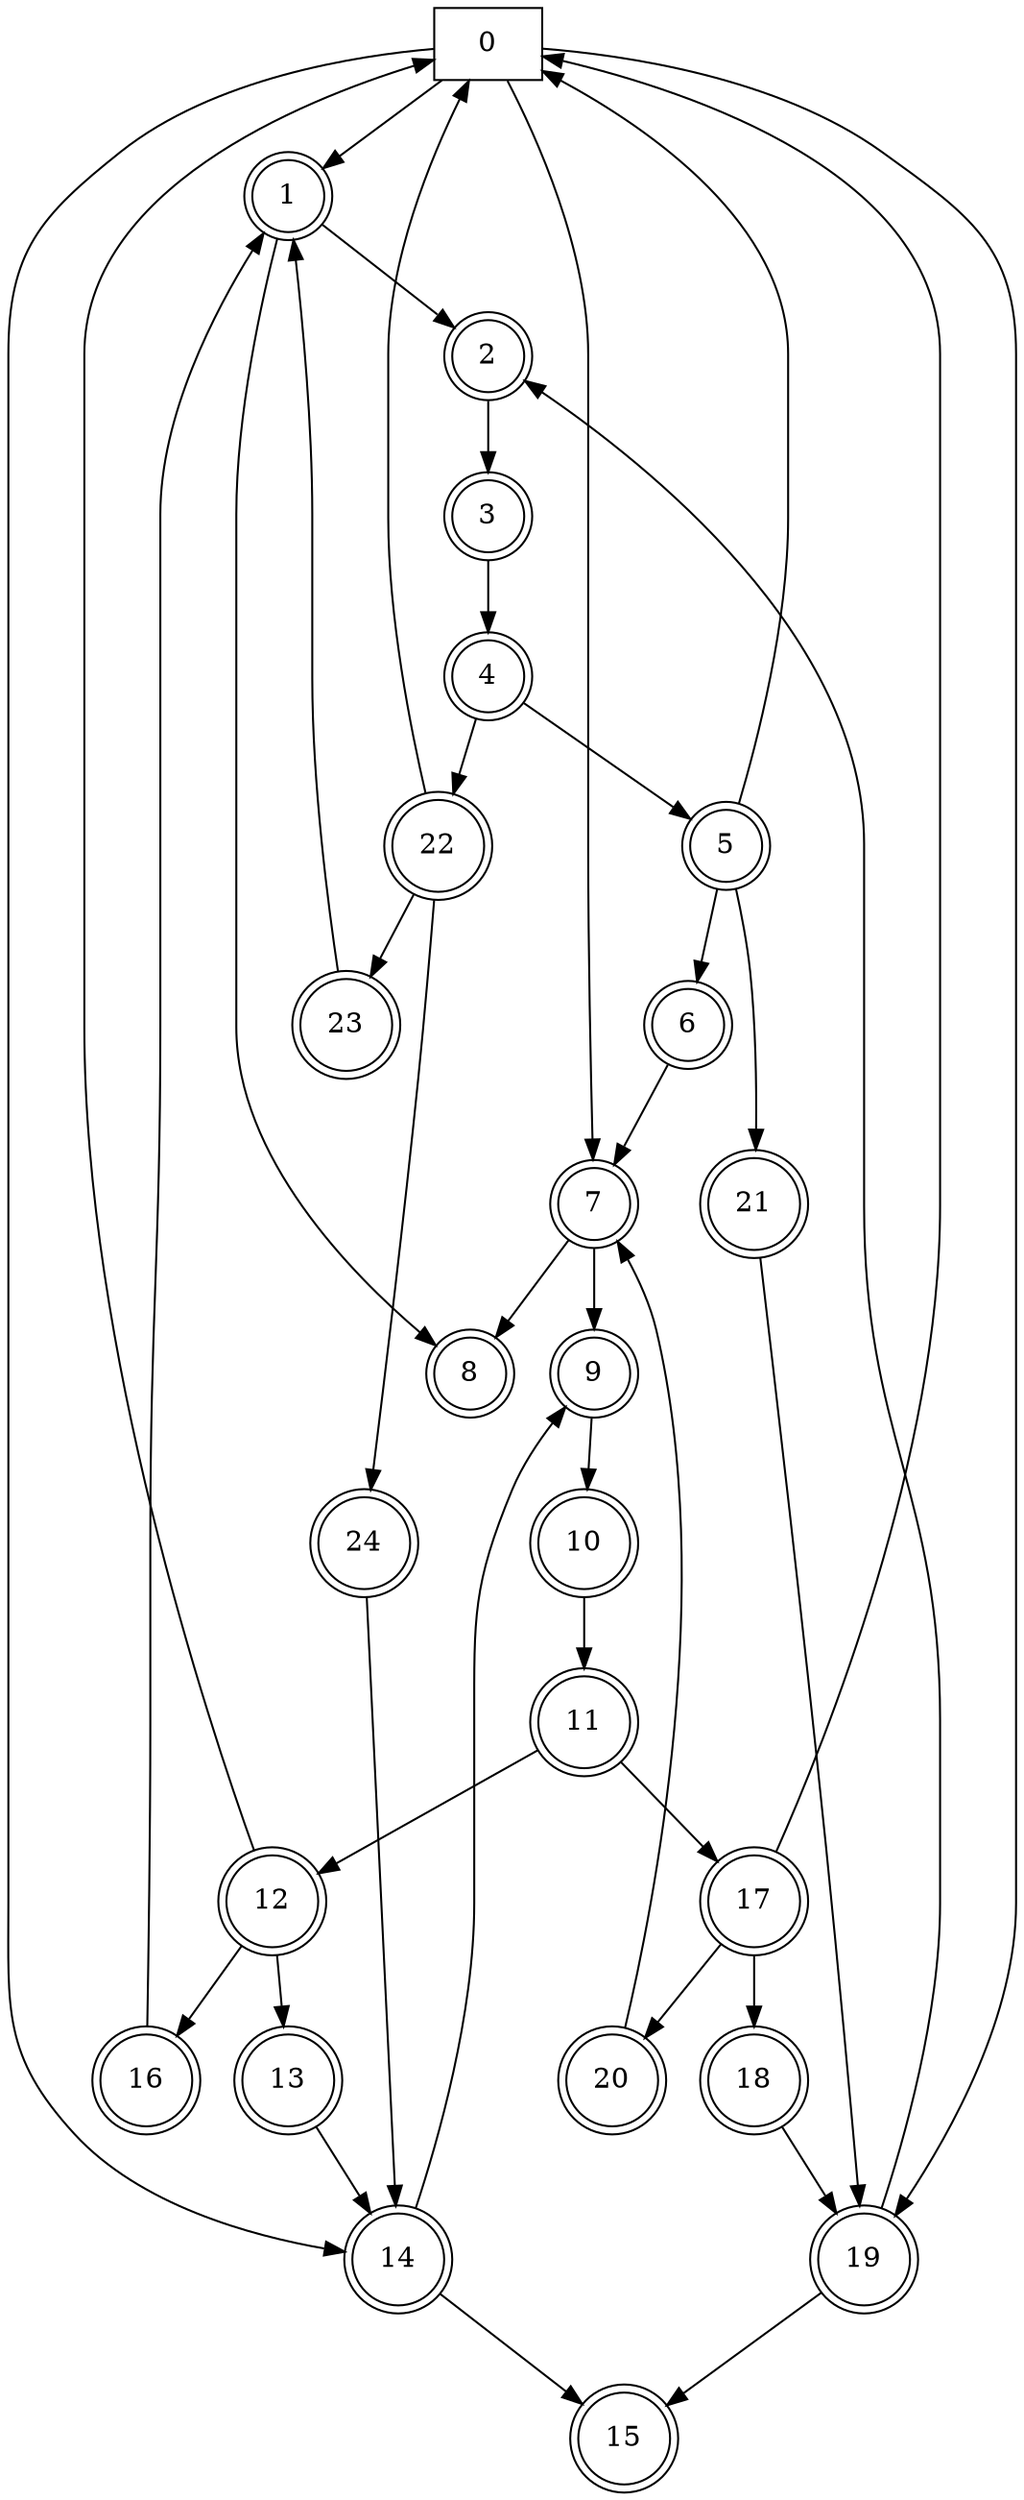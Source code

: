 digraph G {
  name="DiningPhilosophers_PN";
  num_of_vertices=25;
  num_of_edges=40;
  num_of_events=12;
  run_date="2022-07-06T12:43:31.458405";
  0 [ shape="none " start="true" id="0" hash="-1916107349" accepting="true" ];
  1 [ shape="doublecircle" start="false" id="1" hash="128246515" accepting="true" ];
  2 [ shape="doublecircle" start="false" id="2" hash="-684462947" accepting="true" ];
  3 [ shape="doublecircle" start="false" id="3" hash="-2096750339" accepting="true" ];
  4 [ shape="doublecircle" start="false" id="4" hash="-2057807713" accepting="true" ];
  5 [ shape="doublecircle" start="false" id="5" hash="-421471891" accepting="true" ];
  6 [ shape="doublecircle" start="false" id="6" hash="1622881973" accepting="true" ];
  7 [ shape="doublecircle" start="false" id="7" hash="128246515" accepting="true" ];
  8 [ shape="doublecircle" start="false" id="8" hash="-2122366917" accepting="true" ];
  9 [ shape="doublecircle" start="false" id="9" hash="-684462947" accepting="true" ];
  10 [ shape="doublecircle" start="false" id="10" hash="2090200065" accepting="true" ];
  11 [ shape="doublecircle" start="false" id="11" hash="-2057807713" accepting="true" ];
  12 [ shape="doublecircle" start="false" id="12" hash="-421471891" accepting="true" ];
  13 [ shape="doublecircle" start="false" id="13" hash="-1234181353" accepting="true" ];
  14 [ shape="doublecircle" start="false" id="14" hash="1566150485" accepting="true" ];
  15 [ shape="doublecircle" start="false" id="15" hash="753441023" accepting="true" ];
  16 [ shape="doublecircle" start="false" id="16" hash="1622881973" accepting="true" ];
  17 [ shape="doublecircle" start="false" id="17" hash="742524125" accepting="true" ];
  18 [ shape="doublecircle" start="false" id="18" hash="-70185337" accepting="true" ];
  19 [ shape="doublecircle" start="false" id="19" hash="1566150485" accepting="true" ];
  20 [ shape="doublecircle" start="false" id="20" hash="-1508089307" accepting="true" ];
  21 [ shape="doublecircle" start="false" id="21" hash="-1234181353" accepting="true" ];
  22 [ shape="doublecircle" start="false" id="22" hash="742524125" accepting="true" ];
  23 [ shape="doublecircle" start="false" id="23" hash="-1508089307" accepting="true" ];
  24 [ shape="doublecircle" start="false" id="24" hash="-70185337" accepting="true" ];
  0 -> 1 [ Label="takeRightFork2" ];
  1 -> 2 [ Label="takeLeftFork2" ];
  2 -> 3 [ Label="startEating2" ];
  3 -> 4 [ Label="startThinking2" ];
  4 -> 5 [ Label="putLeftFork2" ];
  5 -> 6 [ Label="takeRightFork1" ];
  6 -> 7 [ Label="putRightFork2" ];
  7 -> 8 [ Label="takeRightFork2" ];
  7 -> 9 [ Label="takeLeftFork1" ];
  9 -> 10 [ Label="startEating1" ];
  10 -> 11 [ Label="startThinking1" ];
  11 -> 12 [ Label="putLeftFork1" ];
  12 -> 13 [ Label="takeLeftFork1" ];
  13 -> 14 [ Label="putRightFork1" ];
  14 -> 15 [ Label="takeLeftFork2" ];
  14 -> 9 [ Label="takeRightFork1" ];
  12 -> 0 [ Label="putRightFork1" ];
  12 -> 16 [ Label="takeRightFork2" ];
  16 -> 1 [ Label="putRightFork1" ];
  11 -> 17 [ Label="putRightFork1" ];
  17 -> 18 [ Label="takeLeftFork2" ];
  18 -> 19 [ Label="putLeftFork1" ];
  19 -> 15 [ Label="takeLeftFork1" ];
  19 -> 2 [ Label="takeRightFork2" ];
  17 -> 0 [ Label="putLeftFork1" ];
  17 -> 20 [ Label="takeRightFork1" ];
  20 -> 7 [ Label="putLeftFork1" ];
  5 -> 0 [ Label="putRightFork2" ];
  5 -> 21 [ Label="takeLeftFork2" ];
  21 -> 19 [ Label="putRightFork2" ];
  4 -> 22 [ Label="putRightFork2" ];
  22 -> 23 [ Label="takeRightFork2" ];
  23 -> 1 [ Label="putLeftFork2" ];
  22 -> 24 [ Label="takeLeftFork1" ];
  24 -> 14 [ Label="putLeftFork2" ];
  22 -> 0 [ Label="putLeftFork2" ];
  1 -> 8 [ Label="takeRightFork1" ];
  0 -> 14 [ Label="takeLeftFork1" ];
  0 -> 19 [ Label="takeLeftFork2" ];
  0 -> 7 [ Label="takeRightFork1" ];
}
